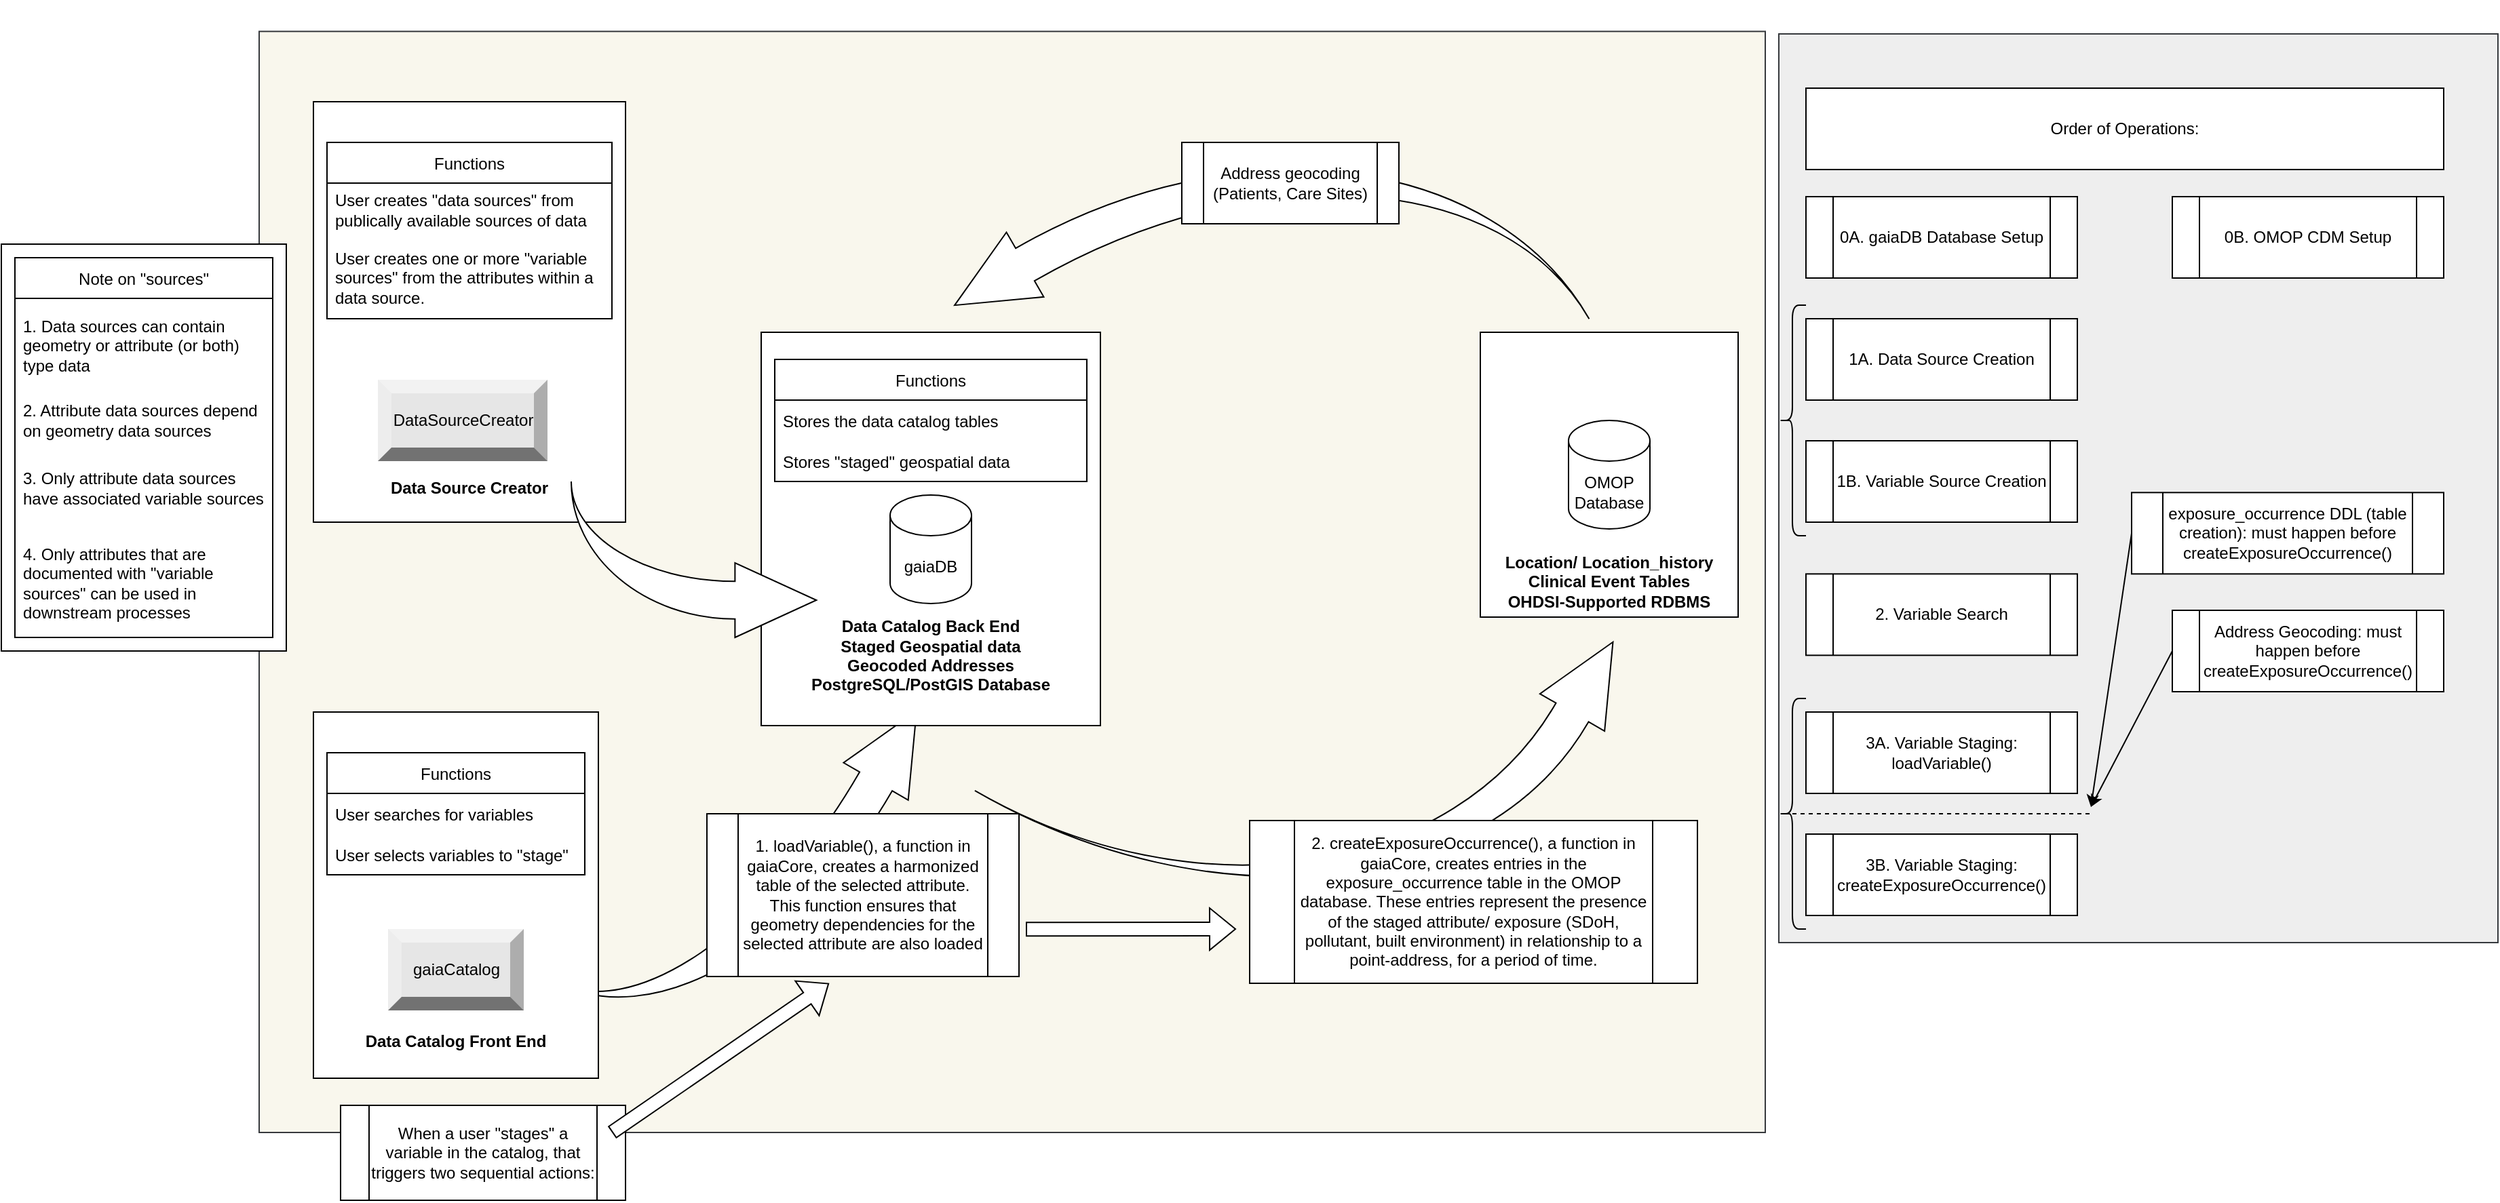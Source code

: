 <mxfile version="20.2.3" type="device"><diagram id="gLVy4hp98B4DtF4FeOcS" name="Page-1"><mxGraphModel dx="2597" dy="1761" grid="1" gridSize="10" guides="1" tooltips="1" connect="1" arrows="1" fold="1" page="1" pageScale="1" pageWidth="1100" pageHeight="850" math="0" shadow="0"><root><mxCell id="0"/><mxCell id="1" parent="0"/><mxCell id="hXZ1iEZXarufaJklGzPN-68" value="" style="rounded=0;whiteSpace=wrap;html=1;fillColor=#eeeeee;strokeColor=#36393d;" vertex="1" parent="1"><mxGeometry x="960" y="-30" width="530" height="670" as="geometry"/></mxCell><mxCell id="hXZ1iEZXarufaJklGzPN-47" value="" style="rounded=0;whiteSpace=wrap;html=1;fillColor=#f9f7ed;strokeColor=#36393d;" vertex="1" parent="1"><mxGeometry x="-160" y="-31.83" width="1110" height="811.83" as="geometry"/></mxCell><mxCell id="hXZ1iEZXarufaJklGzPN-23" value="" style="html=1;shadow=0;dashed=0;align=center;verticalAlign=middle;shape=mxgraph.arrows2.jumpInArrow;dy=13.86;dx=59.98;arrowHead=55;rotation=-210;direction=west;flipH=1;" vertex="1" parent="1"><mxGeometry x="379.51" y="28.17" width="400" height="270" as="geometry"/></mxCell><mxCell id="hXZ1iEZXarufaJklGzPN-24" value="Address geocoding (Patients, Care Sites)" style="shape=process;whiteSpace=wrap;html=1;backgroundOutline=1;" vertex="1" parent="1"><mxGeometry x="520" y="50" width="160" height="60" as="geometry"/></mxCell><mxCell id="hXZ1iEZXarufaJklGzPN-25" value="" style="html=1;shadow=0;dashed=0;align=center;verticalAlign=middle;shape=mxgraph.arrows2.jumpInArrow;dy=13.86;dx=59.98;arrowHead=55;rotation=-60;direction=west;flipH=1;" vertex="1" parent="1"><mxGeometry x="50" y="495.65" width="305.67" height="159.53" as="geometry"/></mxCell><mxCell id="hXZ1iEZXarufaJklGzPN-26" value="When a user &quot;stages&quot; a variable in the catalog, that triggers two sequential actions:" style="shape=process;whiteSpace=wrap;html=1;backgroundOutline=1;" vertex="1" parent="1"><mxGeometry x="-100" y="760" width="210" height="70" as="geometry"/></mxCell><mxCell id="hXZ1iEZXarufaJklGzPN-27" value="1. loadVariable(), a function in gaiaCore, creates a harmonized table of the selected attribute. This function ensures that geometry dependencies for the selected attribute are also loaded" style="shape=process;whiteSpace=wrap;html=1;backgroundOutline=1;" vertex="1" parent="1"><mxGeometry x="170" y="545" width="230" height="120" as="geometry"/></mxCell><mxCell id="hXZ1iEZXarufaJklGzPN-29" value="" style="html=1;shadow=0;dashed=0;align=center;verticalAlign=middle;shape=mxgraph.arrows2.jumpInArrow;dy=13.86;dx=59.98;arrowHead=55;rotation=-60;direction=west;flipH=1;" vertex="1" parent="1"><mxGeometry x="449.51" y="290" width="330" height="380" as="geometry"/></mxCell><mxCell id="hXZ1iEZXarufaJklGzPN-28" value="2. createExposureOccurrence(), a function in gaiaCore, creates entries in the exposure_occurrence table in the OMOP database. These entries represent the presence of the staged attribute/ exposure (SDoH, pollutant, built environment) in relationship to a point-address, for a period of time." style="shape=process;whiteSpace=wrap;html=1;backgroundOutline=1;" vertex="1" parent="1"><mxGeometry x="570" y="550" width="330" height="120" as="geometry"/></mxCell><mxCell id="hXZ1iEZXarufaJklGzPN-30" value="" style="shape=flexArrow;endArrow=classic;html=1;rounded=0;fillColor=default;" edge="1" parent="1"><mxGeometry width="50" height="50" relative="1" as="geometry"><mxPoint x="100" y="780" as="sourcePoint"/><mxPoint x="260" y="670" as="targetPoint"/></mxGeometry></mxCell><mxCell id="hXZ1iEZXarufaJklGzPN-31" value="" style="shape=flexArrow;endArrow=classic;html=1;rounded=0;fillColor=default;" edge="1" parent="1"><mxGeometry width="50" height="50" relative="1" as="geometry"><mxPoint x="405" y="630.18" as="sourcePoint"/><mxPoint x="560" y="630" as="targetPoint"/></mxGeometry></mxCell><mxCell id="hXZ1iEZXarufaJklGzPN-50" value="" style="group" vertex="1" connectable="0" parent="1"><mxGeometry x="-350" y="125" width="210" height="300" as="geometry"/></mxCell><mxCell id="hXZ1iEZXarufaJklGzPN-49" value="" style="rounded=0;whiteSpace=wrap;html=1;fillColor=#FFFFFF;" vertex="1" parent="hXZ1iEZXarufaJklGzPN-50"><mxGeometry width="210" height="300" as="geometry"/></mxCell><mxCell id="hXZ1iEZXarufaJklGzPN-41" value="Note on &quot;sources&quot;" style="swimlane;fontStyle=0;childLayout=stackLayout;horizontal=1;startSize=30;horizontalStack=0;resizeParent=1;resizeParentMax=0;resizeLast=0;collapsible=1;marginBottom=0;fillColor=#FFFFFF;" vertex="1" parent="hXZ1iEZXarufaJklGzPN-50"><mxGeometry x="10" y="10" width="190" height="280" as="geometry"/></mxCell><mxCell id="hXZ1iEZXarufaJklGzPN-42" value="1. Data sources can contain geometry or attribute (or both) type data" style="text;strokeColor=none;fillColor=none;align=left;verticalAlign=middle;spacingLeft=4;spacingRight=4;overflow=hidden;points=[[0,0.5],[1,0.5]];portConstraint=eastwest;rotatable=0;whiteSpace=wrap;" vertex="1" parent="hXZ1iEZXarufaJklGzPN-41"><mxGeometry y="30" width="190" height="70" as="geometry"/></mxCell><mxCell id="hXZ1iEZXarufaJklGzPN-43" value="2. Attribute data sources depend on geometry data sources" style="text;strokeColor=none;fillColor=none;align=left;verticalAlign=middle;spacingLeft=4;spacingRight=4;overflow=hidden;points=[[0,0.5],[1,0.5]];portConstraint=eastwest;rotatable=0;whiteSpace=wrap;" vertex="1" parent="hXZ1iEZXarufaJklGzPN-41"><mxGeometry y="100" width="190" height="40" as="geometry"/></mxCell><mxCell id="hXZ1iEZXarufaJklGzPN-44" value="3. Only attribute data sources have associated variable sources" style="text;strokeColor=none;fillColor=none;align=left;verticalAlign=middle;spacingLeft=4;spacingRight=4;overflow=hidden;points=[[0,0.5],[1,0.5]];portConstraint=eastwest;rotatable=0;whiteSpace=wrap;" vertex="1" parent="hXZ1iEZXarufaJklGzPN-41"><mxGeometry y="140" width="190" height="60" as="geometry"/></mxCell><mxCell id="hXZ1iEZXarufaJklGzPN-45" value="4. Only attributes that are documented with &quot;variable sources&quot; can be used in downstream processes" style="text;strokeColor=none;fillColor=none;align=left;verticalAlign=middle;spacingLeft=4;spacingRight=4;overflow=hidden;points=[[0,0.5],[1,0.5]];portConstraint=eastwest;rotatable=0;whiteSpace=wrap;" vertex="1" parent="hXZ1iEZXarufaJklGzPN-41"><mxGeometry y="200" width="190" height="80" as="geometry"/></mxCell><mxCell id="hXZ1iEZXarufaJklGzPN-51" value="" style="group" vertex="1" connectable="0" parent="1"><mxGeometry x="-120" y="20" width="230" height="310" as="geometry"/></mxCell><mxCell id="hXZ1iEZXarufaJklGzPN-32" value="&lt;b&gt;&lt;br&gt;&lt;br&gt;&lt;br&gt;&lt;br&gt;&lt;br&gt;&lt;br&gt;&lt;br&gt;&lt;br&gt;&lt;br&gt;&lt;br&gt;&lt;br&gt;&lt;br&gt;&lt;br&gt;&lt;br&gt;&lt;br&gt;&lt;br&gt;&lt;br&gt;&lt;br&gt;Data Source Creator&lt;br&gt;&lt;/b&gt;" style="rounded=0;whiteSpace=wrap;html=1;" vertex="1" parent="hXZ1iEZXarufaJklGzPN-51"><mxGeometry width="230" height="310" as="geometry"/></mxCell><mxCell id="hXZ1iEZXarufaJklGzPN-33" value="Functions" style="swimlane;fontStyle=0;childLayout=stackLayout;horizontal=1;startSize=30;horizontalStack=0;resizeParent=1;resizeParentMax=0;resizeLast=0;collapsible=1;marginBottom=0;" vertex="1" parent="hXZ1iEZXarufaJklGzPN-51"><mxGeometry x="10" y="30" width="210" height="130" as="geometry"/></mxCell><mxCell id="hXZ1iEZXarufaJklGzPN-34" value="User creates &quot;data sources&quot; from publically available sources of data" style="text;strokeColor=none;fillColor=none;align=left;verticalAlign=middle;spacingLeft=4;spacingRight=4;overflow=hidden;points=[[0,0.5],[1,0.5]];portConstraint=eastwest;rotatable=0;fontStyle=0;whiteSpace=wrap;" vertex="1" parent="hXZ1iEZXarufaJklGzPN-33"><mxGeometry y="30" width="210" height="40" as="geometry"/></mxCell><mxCell id="hXZ1iEZXarufaJklGzPN-35" value="User creates one or more &quot;variable sources&quot; from the attributes within a data source. " style="text;strokeColor=none;fillColor=none;align=left;verticalAlign=middle;spacingLeft=4;spacingRight=4;overflow=hidden;points=[[0,0.5],[1,0.5]];portConstraint=eastwest;rotatable=0;whiteSpace=wrap;" vertex="1" parent="hXZ1iEZXarufaJklGzPN-33"><mxGeometry y="70" width="210" height="60" as="geometry"/></mxCell><mxCell id="hXZ1iEZXarufaJklGzPN-36" value="DataSourceCreator" style="labelPosition=center;verticalLabelPosition=middle;align=center;html=1;shape=mxgraph.basic.shaded_button;dx=10;fillColor=#E6E6E6;strokeColor=none;" vertex="1" parent="hXZ1iEZXarufaJklGzPN-51"><mxGeometry x="47.5" y="205.0" width="125" height="60" as="geometry"/></mxCell><mxCell id="hXZ1iEZXarufaJklGzPN-53" value="" style="group" vertex="1" connectable="0" parent="1"><mxGeometry x="210" y="190" width="250" height="290" as="geometry"/></mxCell><mxCell id="hXZ1iEZXarufaJklGzPN-2" value="&lt;b&gt;&lt;br&gt;&lt;br&gt;&lt;br&gt;&lt;br&gt;&lt;br&gt;&lt;br&gt;&lt;br&gt;&lt;br&gt;&lt;br&gt;&lt;br&gt;&lt;br&gt;&lt;br&gt;&lt;br&gt;Data Catalog Back End&lt;br&gt;Staged Geospatial data&lt;br&gt;Geocoded Addresses&lt;br&gt;PostgreSQL/PostGIS Database&lt;/b&gt;" style="rounded=0;whiteSpace=wrap;html=1;" vertex="1" parent="hXZ1iEZXarufaJklGzPN-53"><mxGeometry width="250" height="290" as="geometry"/></mxCell><mxCell id="hXZ1iEZXarufaJklGzPN-16" value="Functions" style="swimlane;fontStyle=0;childLayout=stackLayout;horizontal=1;startSize=30;horizontalStack=0;resizeParent=1;resizeParentMax=0;resizeLast=0;collapsible=1;marginBottom=0;" vertex="1" parent="hXZ1iEZXarufaJklGzPN-53"><mxGeometry x="10" y="20" width="230" height="90" as="geometry"/></mxCell><mxCell id="hXZ1iEZXarufaJklGzPN-17" value="Stores the data catalog tables " style="text;strokeColor=none;fillColor=none;align=left;verticalAlign=middle;spacingLeft=4;spacingRight=4;overflow=hidden;points=[[0,0.5],[1,0.5]];portConstraint=eastwest;rotatable=0;" vertex="1" parent="hXZ1iEZXarufaJklGzPN-16"><mxGeometry y="30" width="230" height="30" as="geometry"/></mxCell><mxCell id="hXZ1iEZXarufaJklGzPN-18" value="Stores &quot;staged&quot; geospatial data" style="text;strokeColor=none;fillColor=none;align=left;verticalAlign=middle;spacingLeft=4;spacingRight=4;overflow=hidden;points=[[0,0.5],[1,0.5]];portConstraint=eastwest;rotatable=0;" vertex="1" parent="hXZ1iEZXarufaJklGzPN-16"><mxGeometry y="60" width="230" height="30" as="geometry"/></mxCell><mxCell id="hXZ1iEZXarufaJklGzPN-20" value="gaiaDB" style="shape=cylinder3;whiteSpace=wrap;html=1;boundedLbl=1;backgroundOutline=1;size=15;" vertex="1" parent="hXZ1iEZXarufaJklGzPN-53"><mxGeometry x="95" y="120" width="60" height="80" as="geometry"/></mxCell><mxCell id="hXZ1iEZXarufaJklGzPN-54" value="" style="group" vertex="1" connectable="0" parent="1"><mxGeometry x="740" y="190" width="190" height="210" as="geometry"/></mxCell><mxCell id="hXZ1iEZXarufaJklGzPN-6" value="&lt;b&gt;&lt;br&gt;&lt;br&gt;&lt;br&gt;&lt;br&gt;&lt;br&gt;&lt;br&gt;&lt;br&gt;&lt;br&gt;&lt;br&gt;&lt;br&gt;&lt;br&gt;Location/ Location_history&lt;br&gt;Clinical Event Tables&lt;br&gt;OHDSI-Supported RDBMS&lt;br&gt;&lt;/b&gt;" style="rounded=0;whiteSpace=wrap;html=1;" vertex="1" parent="hXZ1iEZXarufaJklGzPN-54"><mxGeometry width="190" height="210" as="geometry"/></mxCell><mxCell id="hXZ1iEZXarufaJklGzPN-7" value="OMOP Database" style="shape=cylinder3;whiteSpace=wrap;html=1;boundedLbl=1;backgroundOutline=1;size=15;" vertex="1" parent="hXZ1iEZXarufaJklGzPN-54"><mxGeometry x="65" y="65" width="60" height="80" as="geometry"/></mxCell><mxCell id="hXZ1iEZXarufaJklGzPN-55" value="" style="group" vertex="1" connectable="0" parent="1"><mxGeometry x="-120" y="470" width="210" height="270" as="geometry"/></mxCell><mxCell id="hXZ1iEZXarufaJklGzPN-10" value="&lt;b&gt;&lt;br&gt;&lt;br&gt;&lt;br&gt;&lt;br&gt;&lt;br&gt;&lt;br&gt;&lt;br&gt;&lt;br&gt;&lt;br&gt;&lt;br&gt;&lt;br&gt;&lt;br&gt;&lt;br&gt;&lt;br&gt;&lt;br&gt;Data Catalog Front End&lt;br&gt;&lt;/b&gt;" style="rounded=0;whiteSpace=wrap;html=1;" vertex="1" parent="hXZ1iEZXarufaJklGzPN-55"><mxGeometry width="210" height="270" as="geometry"/></mxCell><mxCell id="hXZ1iEZXarufaJklGzPN-12" value="Functions" style="swimlane;fontStyle=0;childLayout=stackLayout;horizontal=1;startSize=30;horizontalStack=0;resizeParent=1;resizeParentMax=0;resizeLast=0;collapsible=1;marginBottom=0;" vertex="1" parent="hXZ1iEZXarufaJklGzPN-55"><mxGeometry x="10" y="30" width="190" height="90" as="geometry"/></mxCell><mxCell id="hXZ1iEZXarufaJklGzPN-13" value="User searches for variables" style="text;strokeColor=none;fillColor=none;align=left;verticalAlign=middle;spacingLeft=4;spacingRight=4;overflow=hidden;points=[[0,0.5],[1,0.5]];portConstraint=eastwest;rotatable=0;fontStyle=0" vertex="1" parent="hXZ1iEZXarufaJklGzPN-12"><mxGeometry y="30" width="190" height="30" as="geometry"/></mxCell><mxCell id="hXZ1iEZXarufaJklGzPN-14" value="User selects variables to &quot;stage&quot;" style="text;strokeColor=none;fillColor=none;align=left;verticalAlign=middle;spacingLeft=4;spacingRight=4;overflow=hidden;points=[[0,0.5],[1,0.5]];portConstraint=eastwest;rotatable=0;" vertex="1" parent="hXZ1iEZXarufaJklGzPN-12"><mxGeometry y="60" width="190" height="30" as="geometry"/></mxCell><mxCell id="hXZ1iEZXarufaJklGzPN-22" value="gaiaCatalog" style="labelPosition=center;verticalLabelPosition=middle;align=center;html=1;shape=mxgraph.basic.shaded_button;dx=10;fillColor=#E6E6E6;strokeColor=none;" vertex="1" parent="hXZ1iEZXarufaJklGzPN-55"><mxGeometry x="55" y="160" width="100" height="60" as="geometry"/></mxCell><mxCell id="hXZ1iEZXarufaJklGzPN-56" value="Address Geocoding: must happen before createExposureOccurrence()" style="shape=process;whiteSpace=wrap;html=1;backgroundOutline=1;fillColor=#FFFFFF;" vertex="1" parent="1"><mxGeometry x="1250" y="395" width="200" height="60" as="geometry"/></mxCell><mxCell id="hXZ1iEZXarufaJklGzPN-57" value="Order of Operations:" style="rounded=0;whiteSpace=wrap;html=1;fillColor=#FFFFFF;" vertex="1" parent="1"><mxGeometry x="980" y="10" width="470" height="60" as="geometry"/></mxCell><mxCell id="hXZ1iEZXarufaJklGzPN-58" value="1A. Data Source Creation" style="shape=process;whiteSpace=wrap;html=1;backgroundOutline=1;fillColor=#FFFFFF;" vertex="1" parent="1"><mxGeometry x="980" y="180" width="200" height="60" as="geometry"/></mxCell><mxCell id="hXZ1iEZXarufaJklGzPN-59" value="1B. Variable Source Creation" style="shape=process;whiteSpace=wrap;html=1;backgroundOutline=1;fillColor=#FFFFFF;" vertex="1" parent="1"><mxGeometry x="980" y="270" width="200" height="60" as="geometry"/></mxCell><mxCell id="hXZ1iEZXarufaJklGzPN-61" value="0A. gaiaDB Database Setup" style="shape=process;whiteSpace=wrap;html=1;backgroundOutline=1;fillColor=#FFFFFF;" vertex="1" parent="1"><mxGeometry x="980" y="90" width="200" height="60" as="geometry"/></mxCell><mxCell id="hXZ1iEZXarufaJklGzPN-62" value="2. Variable Search" style="shape=process;whiteSpace=wrap;html=1;backgroundOutline=1;fillColor=#FFFFFF;" vertex="1" parent="1"><mxGeometry x="980" y="368.17" width="200" height="60" as="geometry"/></mxCell><mxCell id="hXZ1iEZXarufaJklGzPN-63" value="3A. Variable Staging: loadVariable()" style="shape=process;whiteSpace=wrap;html=1;backgroundOutline=1;fillColor=#FFFFFF;" vertex="1" parent="1"><mxGeometry x="980" y="470" width="200" height="60" as="geometry"/></mxCell><mxCell id="hXZ1iEZXarufaJklGzPN-64" value="3B. Variable Staging: createExposureOccurrence()" style="shape=process;whiteSpace=wrap;html=1;backgroundOutline=1;fillColor=#FFFFFF;" vertex="1" parent="1"><mxGeometry x="980" y="560" width="200" height="60" as="geometry"/></mxCell><mxCell id="hXZ1iEZXarufaJklGzPN-65" value="0B. OMOP CDM Setup" style="shape=process;whiteSpace=wrap;html=1;backgroundOutline=1;fillColor=#FFFFFF;" vertex="1" parent="1"><mxGeometry x="1250" y="90" width="200" height="60" as="geometry"/></mxCell><mxCell id="hXZ1iEZXarufaJklGzPN-66" value="" style="endArrow=none;dashed=1;html=1;rounded=0;" edge="1" parent="1"><mxGeometry width="50" height="50" relative="1" as="geometry"><mxPoint x="970" y="545" as="sourcePoint"/><mxPoint x="1190" y="545" as="targetPoint"/></mxGeometry></mxCell><mxCell id="hXZ1iEZXarufaJklGzPN-46" value="" style="html=1;shadow=0;dashed=0;align=center;verticalAlign=middle;shape=mxgraph.arrows2.jumpInArrow;dy=13.86;dx=59.98;arrowHead=55;rotation=0;direction=west;flipH=1;" vertex="1" parent="1"><mxGeometry x="70" y="300" width="180.67" height="115" as="geometry"/></mxCell><mxCell id="hXZ1iEZXarufaJklGzPN-69" value="" style="shape=curlyBracket;whiteSpace=wrap;html=1;rounded=1;fillColor=#FFFFFF;" vertex="1" parent="1"><mxGeometry x="960" y="170" width="20" height="170" as="geometry"/></mxCell><mxCell id="hXZ1iEZXarufaJklGzPN-70" value="" style="shape=curlyBracket;whiteSpace=wrap;html=1;rounded=1;fillColor=#FFFFFF;" vertex="1" parent="1"><mxGeometry x="960" y="460" width="20" height="170" as="geometry"/></mxCell><mxCell id="hXZ1iEZXarufaJklGzPN-71" value="" style="endArrow=classic;html=1;rounded=0;exitX=0;exitY=0.5;exitDx=0;exitDy=0;" edge="1" parent="1" source="hXZ1iEZXarufaJklGzPN-56"><mxGeometry width="50" height="50" relative="1" as="geometry"><mxPoint x="1020" y="420" as="sourcePoint"/><mxPoint x="1190" y="540" as="targetPoint"/></mxGeometry></mxCell><mxCell id="hXZ1iEZXarufaJklGzPN-72" value="exposure_occurrence DDL (table creation): must happen before createExposureOccurrence()" style="shape=process;whiteSpace=wrap;html=1;backgroundOutline=1;fillColor=#FFFFFF;" vertex="1" parent="1"><mxGeometry x="1220" y="308.17" width="230" height="60" as="geometry"/></mxCell><mxCell id="hXZ1iEZXarufaJklGzPN-73" value="" style="endArrow=classic;html=1;rounded=0;exitX=0;exitY=0.5;exitDx=0;exitDy=0;" edge="1" parent="1" source="hXZ1iEZXarufaJklGzPN-72"><mxGeometry width="50" height="50" relative="1" as="geometry"><mxPoint x="1260" y="435" as="sourcePoint"/><mxPoint x="1190" y="540" as="targetPoint"/></mxGeometry></mxCell></root></mxGraphModel></diagram></mxfile>